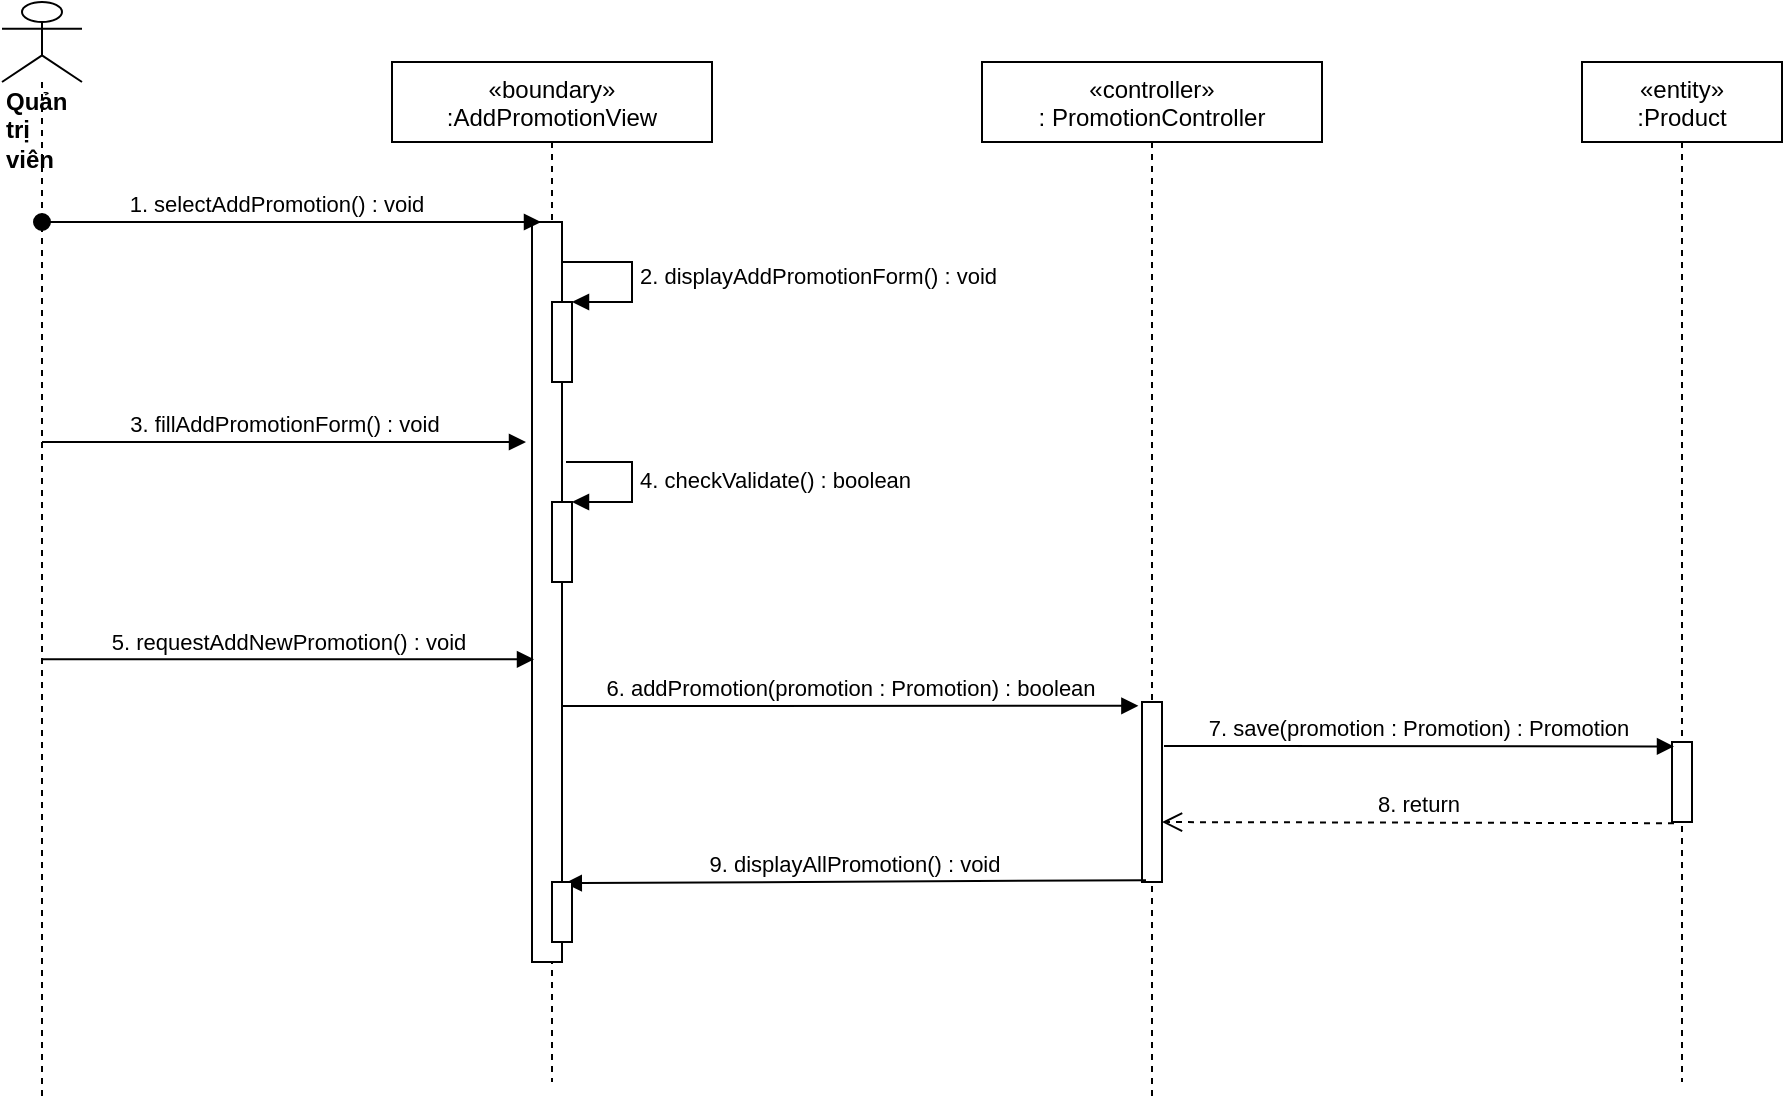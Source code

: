 <mxfile version="14.7.0" type="device"><diagram id="kgpKYQtTHZ0yAKxKKP6v" name="Page-1"><mxGraphModel dx="1108" dy="425" grid="1" gridSize="10" guides="1" tooltips="1" connect="1" arrows="1" fold="1" page="1" pageScale="1" pageWidth="850" pageHeight="1100" math="0" shadow="0"><root><mxCell id="0"/><mxCell id="1" parent="0"/><mxCell id="QBEdimFsIx6Kh-sq0Tqc-1" value="«boundary»&#10;:AddPromotionView" style="shape=umlLifeline;perimeter=lifelinePerimeter;container=1;collapsible=0;recursiveResize=0;rounded=0;shadow=0;strokeWidth=1;" parent="1" vertex="1"><mxGeometry x="265" y="80" width="160" height="510" as="geometry"/></mxCell><mxCell id="QBEdimFsIx6Kh-sq0Tqc-2" value="" style="points=[];perimeter=orthogonalPerimeter;rounded=0;shadow=0;strokeWidth=1;" parent="QBEdimFsIx6Kh-sq0Tqc-1" vertex="1"><mxGeometry x="70" y="80" width="15" height="370" as="geometry"/></mxCell><mxCell id="QBEdimFsIx6Kh-sq0Tqc-3" value="«controller»&#10;: PromotionController" style="shape=umlLifeline;perimeter=lifelinePerimeter;container=1;collapsible=0;recursiveResize=0;rounded=0;shadow=0;strokeWidth=1;" parent="1" vertex="1"><mxGeometry x="560" y="80" width="170" height="520" as="geometry"/></mxCell><mxCell id="QBEdimFsIx6Kh-sq0Tqc-23" value="" style="points=[];perimeter=orthogonalPerimeter;rounded=0;shadow=0;strokeWidth=1;" parent="QBEdimFsIx6Kh-sq0Tqc-3" vertex="1"><mxGeometry x="80" y="320" width="10" height="90" as="geometry"/></mxCell><mxCell id="QBEdimFsIx6Kh-sq0Tqc-4" value="&lt;div&gt;&lt;b&gt;Quản trị viên&lt;/b&gt;&lt;/div&gt;" style="shape=umlLifeline;participant=umlActor;perimeter=lifelinePerimeter;whiteSpace=wrap;html=1;container=1;collapsible=0;recursiveResize=0;verticalAlign=top;spacingTop=36;outlineConnect=0;align=left;size=40;" parent="1" vertex="1"><mxGeometry x="70" y="50" width="40" height="550" as="geometry"/></mxCell><mxCell id="QBEdimFsIx6Kh-sq0Tqc-5" value="1. selectAddPromotion() : void" style="verticalAlign=bottom;startArrow=oval;endArrow=block;startSize=8;shadow=0;strokeWidth=1;entryX=0.3;entryY=0;entryDx=0;entryDy=0;entryPerimeter=0;" parent="1" source="QBEdimFsIx6Kh-sq0Tqc-4" target="QBEdimFsIx6Kh-sq0Tqc-2" edge="1"><mxGeometry x="-0.06" relative="1" as="geometry"><mxPoint x="100" y="170" as="sourcePoint"/><mxPoint as="offset"/><mxPoint x="270.4" y="160.48" as="targetPoint"/></mxGeometry></mxCell><mxCell id="QBEdimFsIx6Kh-sq0Tqc-12" value="«entity»&#10;:Product" style="shape=umlLifeline;perimeter=lifelinePerimeter;container=1;collapsible=0;recursiveResize=0;rounded=0;shadow=0;strokeWidth=1;" parent="1" vertex="1"><mxGeometry x="860" y="80" width="100" height="510" as="geometry"/></mxCell><mxCell id="QBEdimFsIx6Kh-sq0Tqc-13" value="" style="points=[];perimeter=orthogonalPerimeter;rounded=0;shadow=0;strokeWidth=1;" parent="QBEdimFsIx6Kh-sq0Tqc-12" vertex="1"><mxGeometry x="45" y="340" width="10" height="40" as="geometry"/></mxCell><mxCell id="QBEdimFsIx6Kh-sq0Tqc-14" value="7. save(promotion : Promotion) : Promotion" style="html=1;verticalAlign=bottom;endArrow=block;entryX=0.1;entryY=0.055;entryDx=0;entryDy=0;entryPerimeter=0;" parent="1" target="QBEdimFsIx6Kh-sq0Tqc-13" edge="1"><mxGeometry width="80" relative="1" as="geometry"><mxPoint x="651" y="422" as="sourcePoint"/><mxPoint x="1010" y="239" as="targetPoint"/></mxGeometry></mxCell><mxCell id="QBEdimFsIx6Kh-sq0Tqc-15" value="8. return" style="html=1;verticalAlign=bottom;endArrow=open;dashed=1;endSize=8;exitX=0.1;exitY=1.015;exitDx=0;exitDy=0;exitPerimeter=0;entryX=1;entryY=0.667;entryDx=0;entryDy=0;entryPerimeter=0;" parent="1" source="QBEdimFsIx6Kh-sq0Tqc-13" target="QBEdimFsIx6Kh-sq0Tqc-23" edge="1"><mxGeometry relative="1" as="geometry"><mxPoint x="790" y="300" as="sourcePoint"/><mxPoint x="670" y="461" as="targetPoint"/></mxGeometry></mxCell><mxCell id="QBEdimFsIx6Kh-sq0Tqc-19" value="3. fillAddPromotionForm() : void" style="html=1;verticalAlign=bottom;endArrow=block;" parent="1" source="QBEdimFsIx6Kh-sq0Tqc-4" edge="1"><mxGeometry width="80" relative="1" as="geometry"><mxPoint x="380" y="270" as="sourcePoint"/><mxPoint x="332" y="270" as="targetPoint"/></mxGeometry></mxCell><mxCell id="QBEdimFsIx6Kh-sq0Tqc-22" value="5. requestAddNewPromotion() : void" style="html=1;verticalAlign=bottom;endArrow=block;entryX=0.067;entryY=0.591;entryDx=0;entryDy=0;entryPerimeter=0;" parent="1" source="QBEdimFsIx6Kh-sq0Tqc-4" target="QBEdimFsIx6Kh-sq0Tqc-2" edge="1"><mxGeometry width="80" relative="1" as="geometry"><mxPoint x="380" y="270" as="sourcePoint"/><mxPoint x="450" y="317" as="targetPoint"/></mxGeometry></mxCell><mxCell id="QBEdimFsIx6Kh-sq0Tqc-24" value="6. addPromotion(promotion : Promotion) : boolean" style="html=1;verticalAlign=bottom;endArrow=block;entryX=-0.18;entryY=0.021;entryDx=0;entryDy=0;entryPerimeter=0;" parent="1" target="QBEdimFsIx6Kh-sq0Tqc-23" edge="1"><mxGeometry width="80" relative="1" as="geometry"><mxPoint x="350" y="402" as="sourcePoint"/><mxPoint x="700" y="370" as="targetPoint"/></mxGeometry></mxCell><mxCell id="QBEdimFsIx6Kh-sq0Tqc-27" value="9. displayAllPromotion() : void" style="verticalAlign=bottom;endArrow=block;shadow=0;strokeWidth=1;entryX=0.64;entryY=0.02;entryDx=0;entryDy=0;entryPerimeter=0;exitX=0.2;exitY=0.99;exitDx=0;exitDy=0;exitPerimeter=0;" parent="1" source="QBEdimFsIx6Kh-sq0Tqc-23" target="er9eT_Req8ZYYapadfCz-5" edge="1"><mxGeometry relative="1" as="geometry"><mxPoint x="776.6" y="499.25" as="sourcePoint"/><mxPoint x="276.4" y="540.8" as="targetPoint"/></mxGeometry></mxCell><mxCell id="er9eT_Req8ZYYapadfCz-1" value="" style="html=1;points=[];perimeter=orthogonalPerimeter;" parent="1" vertex="1"><mxGeometry x="345" y="200" width="10" height="40" as="geometry"/></mxCell><mxCell id="er9eT_Req8ZYYapadfCz-2" value="2. displayAddPromotionForm() : void" style="edgeStyle=orthogonalEdgeStyle;html=1;align=left;spacingLeft=2;endArrow=block;rounded=0;entryX=1;entryY=0;exitX=1;exitY=0.059;exitDx=0;exitDy=0;exitPerimeter=0;" parent="1" source="QBEdimFsIx6Kh-sq0Tqc-2" target="er9eT_Req8ZYYapadfCz-1" edge="1"><mxGeometry relative="1" as="geometry"><mxPoint x="355" y="180" as="sourcePoint"/><Array as="points"><mxPoint x="385" y="180"/><mxPoint x="385" y="200"/></Array></mxGeometry></mxCell><mxCell id="er9eT_Req8ZYYapadfCz-3" value="" style="html=1;points=[];perimeter=orthogonalPerimeter;" parent="1" vertex="1"><mxGeometry x="345" y="300" width="10" height="40" as="geometry"/></mxCell><mxCell id="er9eT_Req8ZYYapadfCz-4" value="4. checkValidate() : boolean" style="edgeStyle=orthogonalEdgeStyle;html=1;align=left;spacingLeft=2;endArrow=block;rounded=0;entryX=1;entryY=0;" parent="1" target="er9eT_Req8ZYYapadfCz-3" edge="1"><mxGeometry relative="1" as="geometry"><mxPoint x="352" y="280" as="sourcePoint"/><Array as="points"><mxPoint x="385" y="280"/><mxPoint x="385" y="300"/></Array></mxGeometry></mxCell><mxCell id="er9eT_Req8ZYYapadfCz-5" value="" style="html=1;points=[];perimeter=orthogonalPerimeter;" parent="1" vertex="1"><mxGeometry x="345" y="490" width="10" height="30" as="geometry"/></mxCell></root></mxGraphModel></diagram></mxfile>